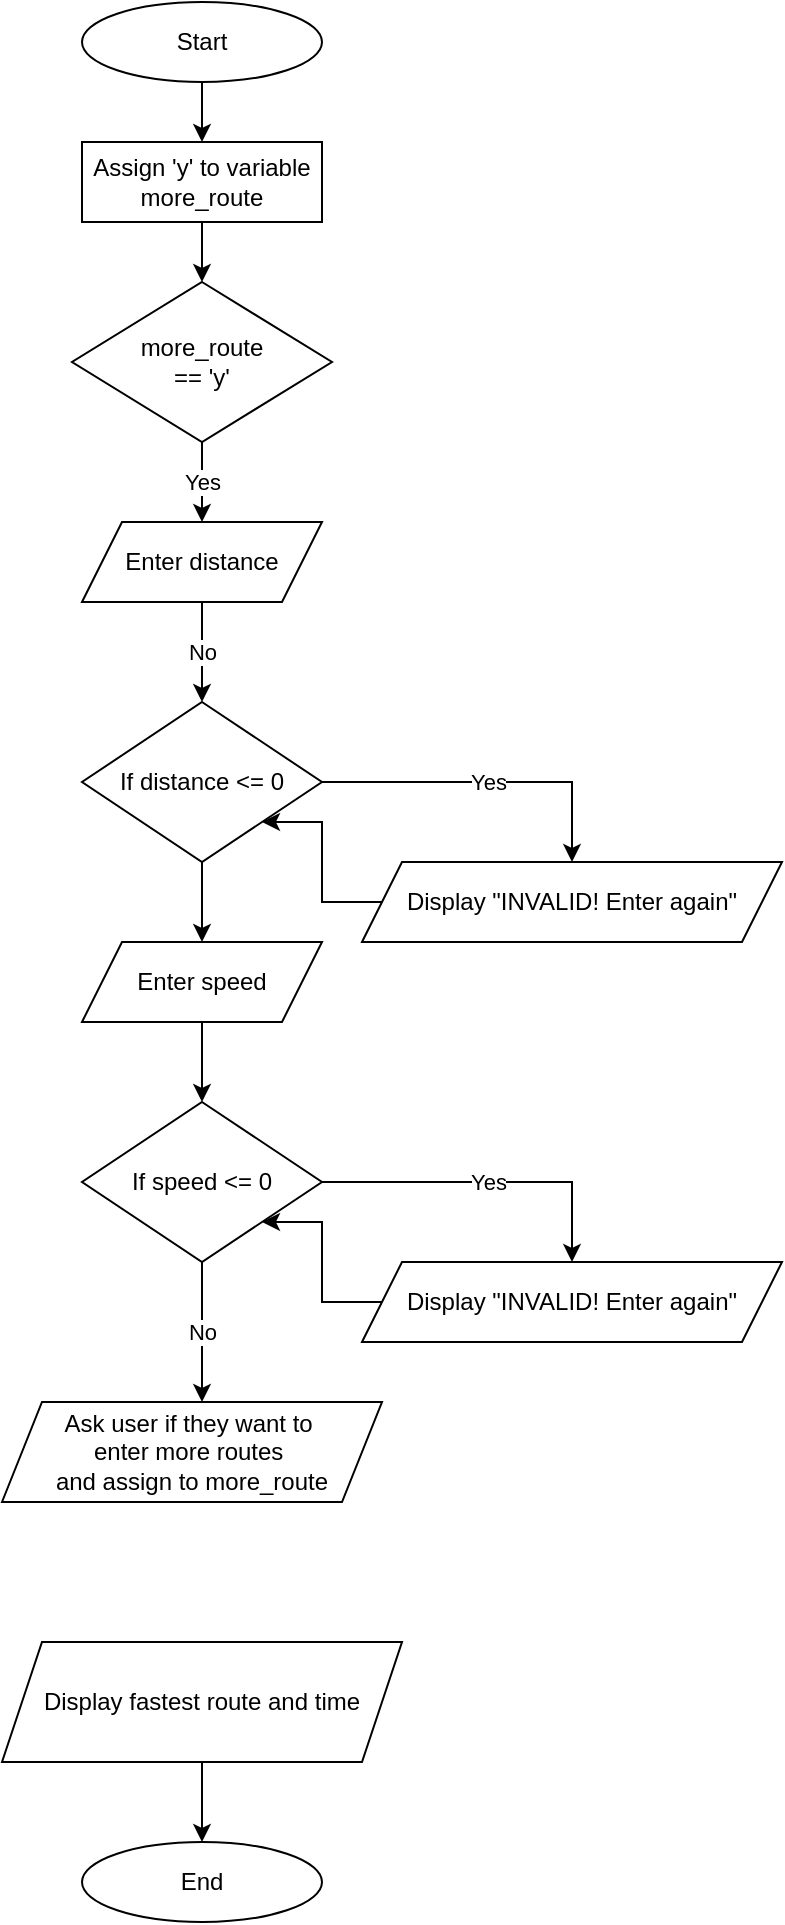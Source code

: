 <mxfile version="26.0.10">
  <diagram name="Page-1" id="oq5yAP-fs0UnAZTuKhGb">
    <mxGraphModel dx="1426" dy="781" grid="1" gridSize="10" guides="1" tooltips="1" connect="1" arrows="1" fold="1" page="1" pageScale="1" pageWidth="850" pageHeight="1100" math="0" shadow="0">
      <root>
        <mxCell id="0" />
        <mxCell id="1" parent="0" />
        <mxCell id="hPcJWDmRH5-Ds6XkYLnL-30" style="edgeStyle=orthogonalEdgeStyle;rounded=0;orthogonalLoop=1;jettySize=auto;html=1;exitX=0.5;exitY=1;exitDx=0;exitDy=0;entryX=0.5;entryY=0;entryDx=0;entryDy=0;" edge="1" parent="1" source="hPcJWDmRH5-Ds6XkYLnL-1" target="hPcJWDmRH5-Ds6XkYLnL-11">
          <mxGeometry relative="1" as="geometry" />
        </mxCell>
        <mxCell id="hPcJWDmRH5-Ds6XkYLnL-1" value="Start" style="ellipse;whiteSpace=wrap;html=1;" vertex="1" parent="1">
          <mxGeometry x="340" y="20" width="120" height="40" as="geometry" />
        </mxCell>
        <mxCell id="hPcJWDmRH5-Ds6XkYLnL-13" value="No" style="edgeStyle=orthogonalEdgeStyle;rounded=0;orthogonalLoop=1;jettySize=auto;html=1;exitX=0.5;exitY=1;exitDx=0;exitDy=0;entryX=0.5;entryY=0;entryDx=0;entryDy=0;" edge="1" parent="1" source="hPcJWDmRH5-Ds6XkYLnL-2" target="hPcJWDmRH5-Ds6XkYLnL-4">
          <mxGeometry relative="1" as="geometry" />
        </mxCell>
        <mxCell id="hPcJWDmRH5-Ds6XkYLnL-2" value="Enter distance" style="shape=parallelogram;perimeter=parallelogramPerimeter;whiteSpace=wrap;html=1;fixedSize=1;" vertex="1" parent="1">
          <mxGeometry x="340" y="280" width="120" height="40" as="geometry" />
        </mxCell>
        <mxCell id="hPcJWDmRH5-Ds6XkYLnL-14" value="Yes" style="edgeStyle=orthogonalEdgeStyle;rounded=0;orthogonalLoop=1;jettySize=auto;html=1;exitX=1;exitY=0.5;exitDx=0;exitDy=0;entryX=0.5;entryY=0;entryDx=0;entryDy=0;" edge="1" parent="1" source="hPcJWDmRH5-Ds6XkYLnL-4" target="hPcJWDmRH5-Ds6XkYLnL-6">
          <mxGeometry relative="1" as="geometry" />
        </mxCell>
        <mxCell id="hPcJWDmRH5-Ds6XkYLnL-24" value="" style="edgeStyle=orthogonalEdgeStyle;rounded=0;orthogonalLoop=1;jettySize=auto;html=1;" edge="1" parent="1" source="hPcJWDmRH5-Ds6XkYLnL-4" target="hPcJWDmRH5-Ds6XkYLnL-7">
          <mxGeometry relative="1" as="geometry" />
        </mxCell>
        <mxCell id="hPcJWDmRH5-Ds6XkYLnL-4" value="If distance &amp;lt;= 0" style="rhombus;whiteSpace=wrap;html=1;" vertex="1" parent="1">
          <mxGeometry x="340" y="370" width="120" height="80" as="geometry" />
        </mxCell>
        <mxCell id="hPcJWDmRH5-Ds6XkYLnL-16" style="edgeStyle=orthogonalEdgeStyle;rounded=0;orthogonalLoop=1;jettySize=auto;html=1;exitX=0;exitY=0.5;exitDx=0;exitDy=0;entryX=1;entryY=1;entryDx=0;entryDy=0;" edge="1" parent="1" source="hPcJWDmRH5-Ds6XkYLnL-6" target="hPcJWDmRH5-Ds6XkYLnL-4">
          <mxGeometry relative="1" as="geometry" />
        </mxCell>
        <mxCell id="hPcJWDmRH5-Ds6XkYLnL-6" value="Display &quot;INVALID! Enter again&quot;" style="shape=parallelogram;perimeter=parallelogramPerimeter;whiteSpace=wrap;html=1;fixedSize=1;" vertex="1" parent="1">
          <mxGeometry x="480" y="450" width="210" height="40" as="geometry" />
        </mxCell>
        <mxCell id="hPcJWDmRH5-Ds6XkYLnL-21" style="edgeStyle=orthogonalEdgeStyle;rounded=0;orthogonalLoop=1;jettySize=auto;html=1;exitX=0.5;exitY=1;exitDx=0;exitDy=0;entryX=0.5;entryY=0;entryDx=0;entryDy=0;" edge="1" parent="1" source="hPcJWDmRH5-Ds6XkYLnL-7" target="hPcJWDmRH5-Ds6XkYLnL-18">
          <mxGeometry relative="1" as="geometry" />
        </mxCell>
        <mxCell id="hPcJWDmRH5-Ds6XkYLnL-7" value="Enter speed" style="shape=parallelogram;perimeter=parallelogramPerimeter;whiteSpace=wrap;html=1;fixedSize=1;" vertex="1" parent="1">
          <mxGeometry x="340" y="490" width="120" height="40" as="geometry" />
        </mxCell>
        <mxCell id="hPcJWDmRH5-Ds6XkYLnL-20" style="edgeStyle=orthogonalEdgeStyle;rounded=0;orthogonalLoop=1;jettySize=auto;html=1;exitX=0;exitY=0.5;exitDx=0;exitDy=0;entryX=1;entryY=1;entryDx=0;entryDy=0;" edge="1" parent="1" source="hPcJWDmRH5-Ds6XkYLnL-17" target="hPcJWDmRH5-Ds6XkYLnL-18">
          <mxGeometry relative="1" as="geometry" />
        </mxCell>
        <mxCell id="hPcJWDmRH5-Ds6XkYLnL-17" value="Display &quot;INVALID! Enter again&quot;" style="shape=parallelogram;perimeter=parallelogramPerimeter;whiteSpace=wrap;html=1;fixedSize=1;" vertex="1" parent="1">
          <mxGeometry x="480" y="650" width="210" height="40" as="geometry" />
        </mxCell>
        <mxCell id="hPcJWDmRH5-Ds6XkYLnL-19" value="Yes" style="edgeStyle=orthogonalEdgeStyle;rounded=0;orthogonalLoop=1;jettySize=auto;html=1;exitX=1;exitY=0.5;exitDx=0;exitDy=0;entryX=0.5;entryY=0;entryDx=0;entryDy=0;" edge="1" parent="1" source="hPcJWDmRH5-Ds6XkYLnL-18" target="hPcJWDmRH5-Ds6XkYLnL-17">
          <mxGeometry relative="1" as="geometry">
            <Array as="points">
              <mxPoint x="585" y="610" />
            </Array>
          </mxGeometry>
        </mxCell>
        <mxCell id="hPcJWDmRH5-Ds6XkYLnL-34" value="No" style="edgeStyle=orthogonalEdgeStyle;rounded=0;orthogonalLoop=1;jettySize=auto;html=1;" edge="1" parent="1" source="hPcJWDmRH5-Ds6XkYLnL-18" target="hPcJWDmRH5-Ds6XkYLnL-27">
          <mxGeometry relative="1" as="geometry">
            <Array as="points">
              <mxPoint x="400" y="670" />
              <mxPoint x="400" y="670" />
            </Array>
          </mxGeometry>
        </mxCell>
        <mxCell id="hPcJWDmRH5-Ds6XkYLnL-18" value="If speed &amp;lt;= 0" style="rhombus;whiteSpace=wrap;html=1;" vertex="1" parent="1">
          <mxGeometry x="340" y="570" width="120" height="80" as="geometry" />
        </mxCell>
        <mxCell id="hPcJWDmRH5-Ds6XkYLnL-23" value="" style="edgeStyle=orthogonalEdgeStyle;rounded=0;orthogonalLoop=1;jettySize=auto;html=1;exitX=0.5;exitY=1;exitDx=0;exitDy=0;" edge="1" parent="1" source="hPcJWDmRH5-Ds6XkYLnL-11">
          <mxGeometry relative="1" as="geometry">
            <mxPoint x="400" y="80" as="sourcePoint" />
            <mxPoint x="400" y="120" as="targetPoint" />
            <Array as="points">
              <mxPoint x="400" y="90" />
              <mxPoint x="400" y="90" />
            </Array>
          </mxGeometry>
        </mxCell>
        <mxCell id="hPcJWDmRH5-Ds6XkYLnL-27" value="Ask user if they want to&amp;nbsp;&lt;div&gt;enter more routes&amp;nbsp;&lt;/div&gt;&lt;div&gt;and assign to more_route&lt;/div&gt;" style="shape=parallelogram;perimeter=parallelogramPerimeter;whiteSpace=wrap;html=1;fixedSize=1;" vertex="1" parent="1">
          <mxGeometry x="300" y="720" width="190" height="50" as="geometry" />
        </mxCell>
        <mxCell id="hPcJWDmRH5-Ds6XkYLnL-33" value="" style="edgeStyle=orthogonalEdgeStyle;rounded=0;orthogonalLoop=1;jettySize=auto;html=1;" edge="1" parent="1" source="hPcJWDmRH5-Ds6XkYLnL-11" target="hPcJWDmRH5-Ds6XkYLnL-31">
          <mxGeometry relative="1" as="geometry" />
        </mxCell>
        <mxCell id="hPcJWDmRH5-Ds6XkYLnL-11" value="Assign &#39;y&#39; to variable&lt;div&gt;more_route&lt;/div&gt;" style="rounded=0;whiteSpace=wrap;html=1;" vertex="1" parent="1">
          <mxGeometry x="340" y="90" width="120" height="40" as="geometry" />
        </mxCell>
        <mxCell id="hPcJWDmRH5-Ds6XkYLnL-32" value="Yes" style="edgeStyle=orthogonalEdgeStyle;rounded=0;orthogonalLoop=1;jettySize=auto;html=1;" edge="1" parent="1" source="hPcJWDmRH5-Ds6XkYLnL-31" target="hPcJWDmRH5-Ds6XkYLnL-2">
          <mxGeometry relative="1" as="geometry">
            <Array as="points">
              <mxPoint x="400" y="260" />
              <mxPoint x="400" y="260" />
            </Array>
          </mxGeometry>
        </mxCell>
        <mxCell id="hPcJWDmRH5-Ds6XkYLnL-31" value="more_route&lt;div&gt;== &#39;y&#39;&lt;/div&gt;" style="rhombus;whiteSpace=wrap;html=1;" vertex="1" parent="1">
          <mxGeometry x="335" y="160" width="130" height="80" as="geometry" />
        </mxCell>
        <mxCell id="hPcJWDmRH5-Ds6XkYLnL-46" value="End" style="ellipse;whiteSpace=wrap;html=1;" vertex="1" parent="1">
          <mxGeometry x="340" y="940" width="120" height="40" as="geometry" />
        </mxCell>
        <mxCell id="hPcJWDmRH5-Ds6XkYLnL-48" style="edgeStyle=orthogonalEdgeStyle;rounded=0;orthogonalLoop=1;jettySize=auto;html=1;exitX=0.5;exitY=1;exitDx=0;exitDy=0;" edge="1" parent="1" source="hPcJWDmRH5-Ds6XkYLnL-47" target="hPcJWDmRH5-Ds6XkYLnL-46">
          <mxGeometry relative="1" as="geometry" />
        </mxCell>
        <mxCell id="hPcJWDmRH5-Ds6XkYLnL-47" value="Display fastest route and time" style="shape=parallelogram;perimeter=parallelogramPerimeter;whiteSpace=wrap;html=1;fixedSize=1;" vertex="1" parent="1">
          <mxGeometry x="300" y="840" width="200" height="60" as="geometry" />
        </mxCell>
      </root>
    </mxGraphModel>
  </diagram>
</mxfile>
